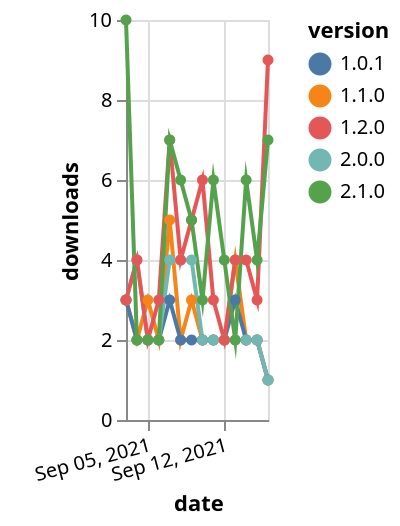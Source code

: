 {"$schema": "https://vega.github.io/schema/vega-lite/v5.json", "description": "A simple bar chart with embedded data.", "data": {"values": [{"date": "2021-09-03", "total": 3491, "delta": 3, "version": "1.1.0"}, {"date": "2021-09-04", "total": 3493, "delta": 2, "version": "1.1.0"}, {"date": "2021-09-05", "total": 3496, "delta": 3, "version": "1.1.0"}, {"date": "2021-09-06", "total": 3498, "delta": 2, "version": "1.1.0"}, {"date": "2021-09-07", "total": 3503, "delta": 5, "version": "1.1.0"}, {"date": "2021-09-08", "total": 3505, "delta": 2, "version": "1.1.0"}, {"date": "2021-09-09", "total": 3508, "delta": 3, "version": "1.1.0"}, {"date": "2021-09-10", "total": 3510, "delta": 2, "version": "1.1.0"}, {"date": "2021-09-11", "total": 3512, "delta": 2, "version": "1.1.0"}, {"date": "2021-09-12", "total": 3514, "delta": 2, "version": "1.1.0"}, {"date": "2021-09-13", "total": 3518, "delta": 4, "version": "1.1.0"}, {"date": "2021-09-14", "total": 3520, "delta": 2, "version": "1.1.0"}, {"date": "2021-09-15", "total": 3522, "delta": 2, "version": "1.1.0"}, {"date": "2021-09-16", "total": 3523, "delta": 1, "version": "1.1.0"}, {"date": "2021-09-03", "total": 2051, "delta": 3, "version": "1.0.1"}, {"date": "2021-09-04", "total": 2053, "delta": 2, "version": "1.0.1"}, {"date": "2021-09-05", "total": 2055, "delta": 2, "version": "1.0.1"}, {"date": "2021-09-06", "total": 2057, "delta": 2, "version": "1.0.1"}, {"date": "2021-09-07", "total": 2060, "delta": 3, "version": "1.0.1"}, {"date": "2021-09-08", "total": 2062, "delta": 2, "version": "1.0.1"}, {"date": "2021-09-09", "total": 2064, "delta": 2, "version": "1.0.1"}, {"date": "2021-09-10", "total": 2066, "delta": 2, "version": "1.0.1"}, {"date": "2021-09-11", "total": 2068, "delta": 2, "version": "1.0.1"}, {"date": "2021-09-12", "total": 2070, "delta": 2, "version": "1.0.1"}, {"date": "2021-09-13", "total": 2073, "delta": 3, "version": "1.0.1"}, {"date": "2021-09-14", "total": 2075, "delta": 2, "version": "1.0.1"}, {"date": "2021-09-15", "total": 2077, "delta": 2, "version": "1.0.1"}, {"date": "2021-09-16", "total": 2078, "delta": 1, "version": "1.0.1"}, {"date": "2021-09-03", "total": 1027, "delta": 3, "version": "2.0.0"}, {"date": "2021-09-04", "total": 1031, "delta": 4, "version": "2.0.0"}, {"date": "2021-09-05", "total": 1033, "delta": 2, "version": "2.0.0"}, {"date": "2021-09-06", "total": 1035, "delta": 2, "version": "2.0.0"}, {"date": "2021-09-07", "total": 1039, "delta": 4, "version": "2.0.0"}, {"date": "2021-09-08", "total": 1043, "delta": 4, "version": "2.0.0"}, {"date": "2021-09-09", "total": 1047, "delta": 4, "version": "2.0.0"}, {"date": "2021-09-10", "total": 1049, "delta": 2, "version": "2.0.0"}, {"date": "2021-09-11", "total": 1051, "delta": 2, "version": "2.0.0"}, {"date": "2021-09-12", "total": 1053, "delta": 2, "version": "2.0.0"}, {"date": "2021-09-13", "total": 1055, "delta": 2, "version": "2.0.0"}, {"date": "2021-09-14", "total": 1057, "delta": 2, "version": "2.0.0"}, {"date": "2021-09-15", "total": 1059, "delta": 2, "version": "2.0.0"}, {"date": "2021-09-16", "total": 1060, "delta": 1, "version": "2.0.0"}, {"date": "2021-09-03", "total": 3318, "delta": 3, "version": "1.2.0"}, {"date": "2021-09-04", "total": 3322, "delta": 4, "version": "1.2.0"}, {"date": "2021-09-05", "total": 3324, "delta": 2, "version": "1.2.0"}, {"date": "2021-09-06", "total": 3327, "delta": 3, "version": "1.2.0"}, {"date": "2021-09-07", "total": 3334, "delta": 7, "version": "1.2.0"}, {"date": "2021-09-08", "total": 3338, "delta": 4, "version": "1.2.0"}, {"date": "2021-09-09", "total": 3343, "delta": 5, "version": "1.2.0"}, {"date": "2021-09-10", "total": 3349, "delta": 6, "version": "1.2.0"}, {"date": "2021-09-11", "total": 3352, "delta": 3, "version": "1.2.0"}, {"date": "2021-09-12", "total": 3354, "delta": 2, "version": "1.2.0"}, {"date": "2021-09-13", "total": 3358, "delta": 4, "version": "1.2.0"}, {"date": "2021-09-14", "total": 3362, "delta": 4, "version": "1.2.0"}, {"date": "2021-09-15", "total": 3365, "delta": 3, "version": "1.2.0"}, {"date": "2021-09-16", "total": 3374, "delta": 9, "version": "1.2.0"}, {"date": "2021-09-03", "total": 968, "delta": 10, "version": "2.1.0"}, {"date": "2021-09-04", "total": 970, "delta": 2, "version": "2.1.0"}, {"date": "2021-09-05", "total": 972, "delta": 2, "version": "2.1.0"}, {"date": "2021-09-06", "total": 974, "delta": 2, "version": "2.1.0"}, {"date": "2021-09-07", "total": 981, "delta": 7, "version": "2.1.0"}, {"date": "2021-09-08", "total": 987, "delta": 6, "version": "2.1.0"}, {"date": "2021-09-09", "total": 992, "delta": 5, "version": "2.1.0"}, {"date": "2021-09-10", "total": 995, "delta": 3, "version": "2.1.0"}, {"date": "2021-09-11", "total": 1001, "delta": 6, "version": "2.1.0"}, {"date": "2021-09-12", "total": 1005, "delta": 4, "version": "2.1.0"}, {"date": "2021-09-13", "total": 1007, "delta": 2, "version": "2.1.0"}, {"date": "2021-09-14", "total": 1013, "delta": 6, "version": "2.1.0"}, {"date": "2021-09-15", "total": 1017, "delta": 4, "version": "2.1.0"}, {"date": "2021-09-16", "total": 1024, "delta": 7, "version": "2.1.0"}]}, "width": "container", "mark": {"type": "line", "point": {"filled": true}}, "encoding": {"x": {"field": "date", "type": "temporal", "timeUnit": "yearmonthdate", "title": "date", "axis": {"labelAngle": -15}}, "y": {"field": "delta", "type": "quantitative", "title": "downloads"}, "color": {"field": "version", "type": "nominal"}, "tooltip": {"field": "delta"}}}